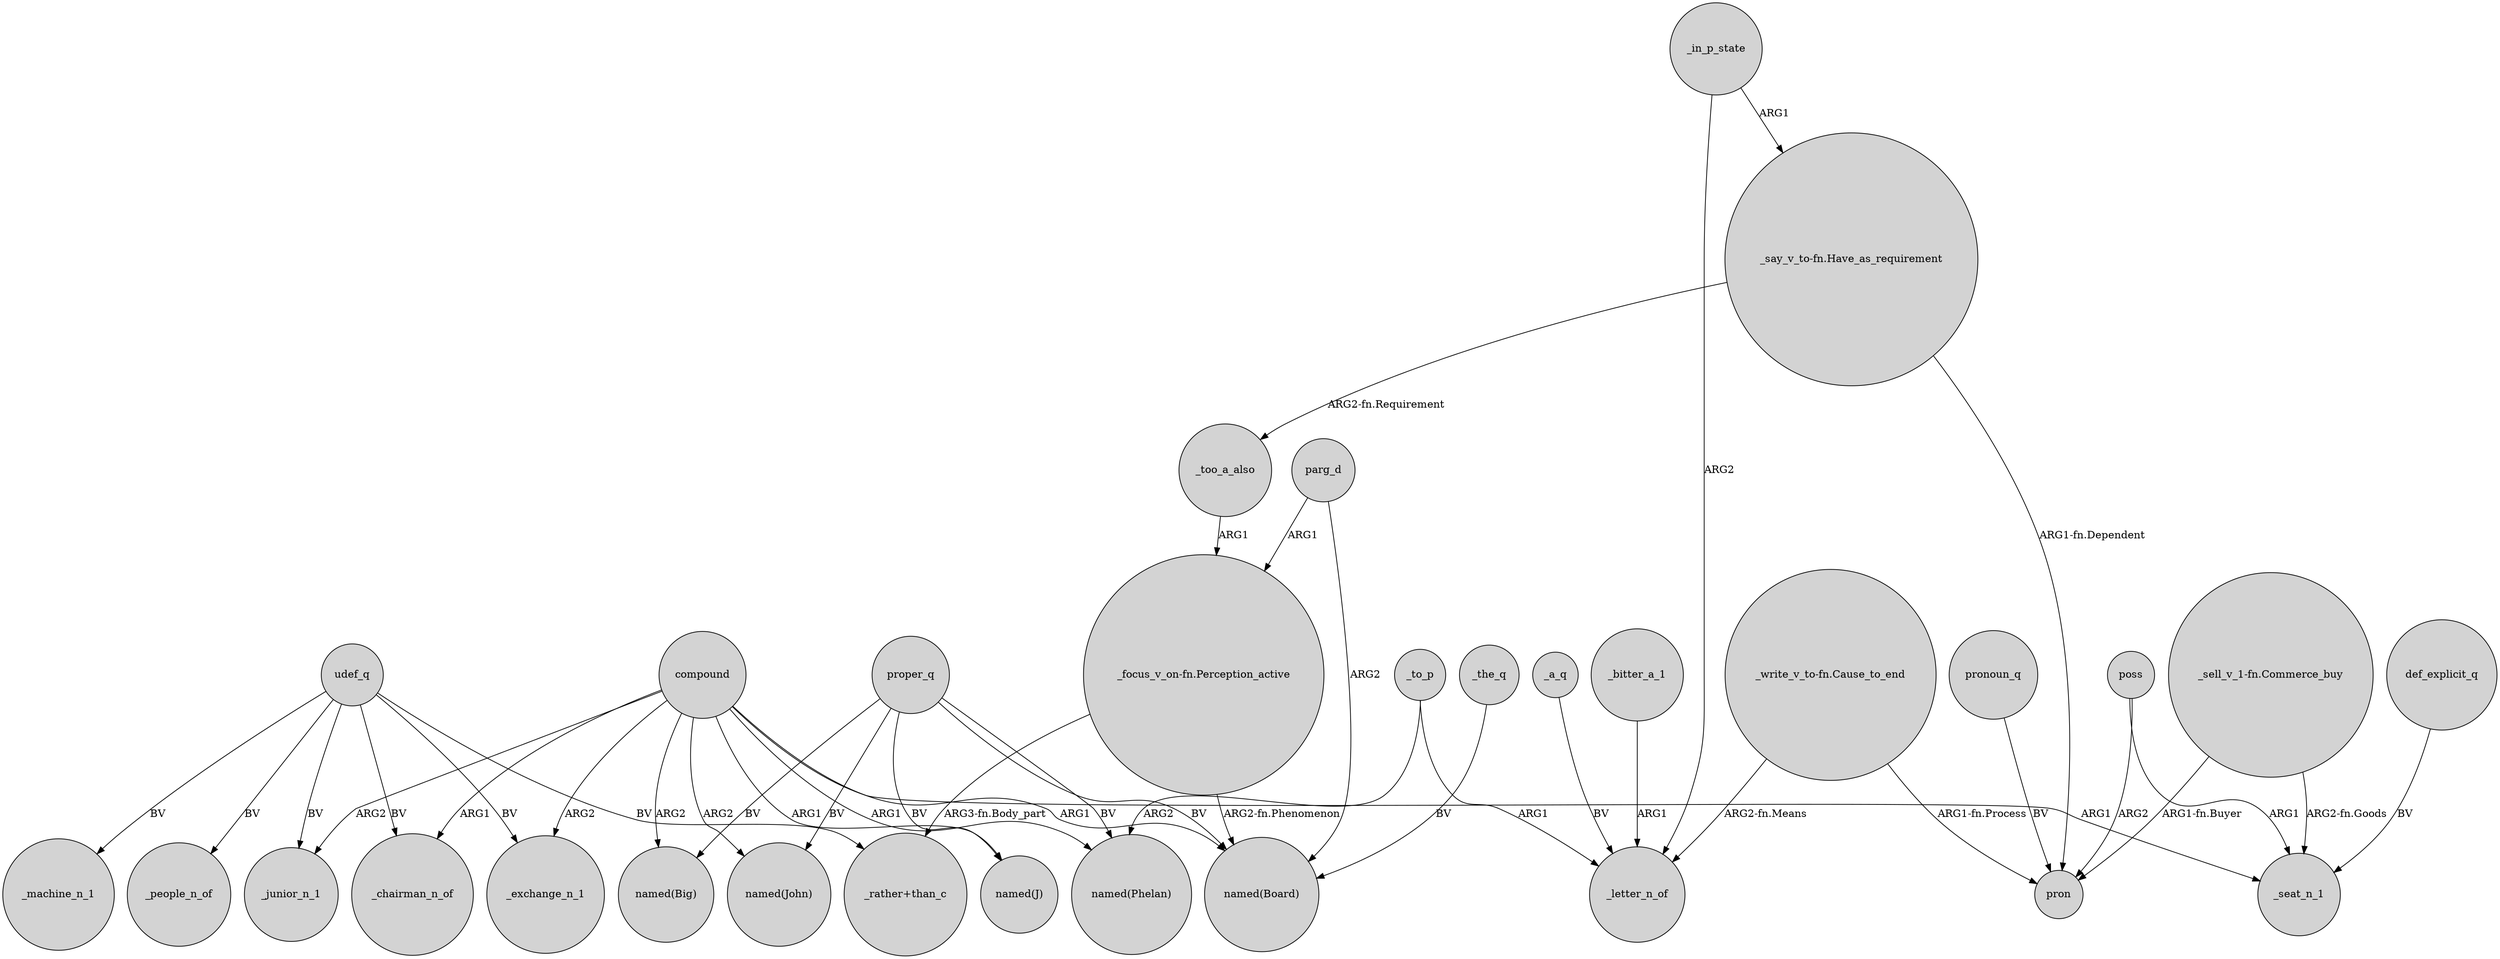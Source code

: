 digraph {
	node [shape=circle style=filled]
	udef_q -> _people_n_of [label=BV]
	_the_q -> "named(Board)" [label=BV]
	_in_p_state -> _letter_n_of [label=ARG2]
	udef_q -> _chairman_n_of [label=BV]
	compound -> "named(J)" [label=ARG1]
	compound -> "named(Big)" [label=ARG2]
	udef_q -> "_rather+than_c" [label=BV]
	_in_p_state -> "_say_v_to-fn.Have_as_requirement" [label=ARG1]
	def_explicit_q -> _seat_n_1 [label=BV]
	compound -> _seat_n_1 [label=ARG1]
	compound -> "named(Phelan)" [label=ARG1]
	udef_q -> _exchange_n_1 [label=BV]
	_too_a_also -> "_focus_v_on-fn.Perception_active" [label=ARG1]
	"_write_v_to-fn.Cause_to_end" -> _letter_n_of [label="ARG2-fn.Means"]
	_a_q -> _letter_n_of [label=BV]
	_bitter_a_1 -> _letter_n_of [label=ARG1]
	"_say_v_to-fn.Have_as_requirement" -> _too_a_also [label="ARG2-fn.Requirement"]
	udef_q -> _junior_n_1 [label=BV]
	compound -> _exchange_n_1 [label=ARG2]
	pronoun_q -> pron [label=BV]
	parg_d -> "named(Board)" [label=ARG2]
	poss -> pron [label=ARG2]
	compound -> "named(John)" [label=ARG2]
	udef_q -> _machine_n_1 [label=BV]
	_to_p -> _letter_n_of [label=ARG1]
	"_say_v_to-fn.Have_as_requirement" -> pron [label="ARG1-fn.Dependent"]
	compound -> _chairman_n_of [label=ARG1]
	parg_d -> "_focus_v_on-fn.Perception_active" [label=ARG1]
	"_write_v_to-fn.Cause_to_end" -> pron [label="ARG1-fn.Process"]
	proper_q -> "named(Phelan)" [label=BV]
	proper_q -> "named(Big)" [label=BV]
	compound -> _junior_n_1 [label=ARG2]
	"_focus_v_on-fn.Perception_active" -> "named(Board)" [label="ARG2-fn.Phenomenon"]
	proper_q -> "named(Board)" [label=BV]
	"_sell_v_1-fn.Commerce_buy" -> _seat_n_1 [label="ARG2-fn.Goods"]
	"_focus_v_on-fn.Perception_active" -> "_rather+than_c" [label="ARG3-fn.Body_part"]
	compound -> "named(Board)" [label=ARG1]
	"_sell_v_1-fn.Commerce_buy" -> pron [label="ARG1-fn.Buyer"]
	proper_q -> "named(J)" [label=BV]
	_to_p -> "named(Phelan)" [label=ARG2]
	poss -> _seat_n_1 [label=ARG1]
	proper_q -> "named(John)" [label=BV]
}
